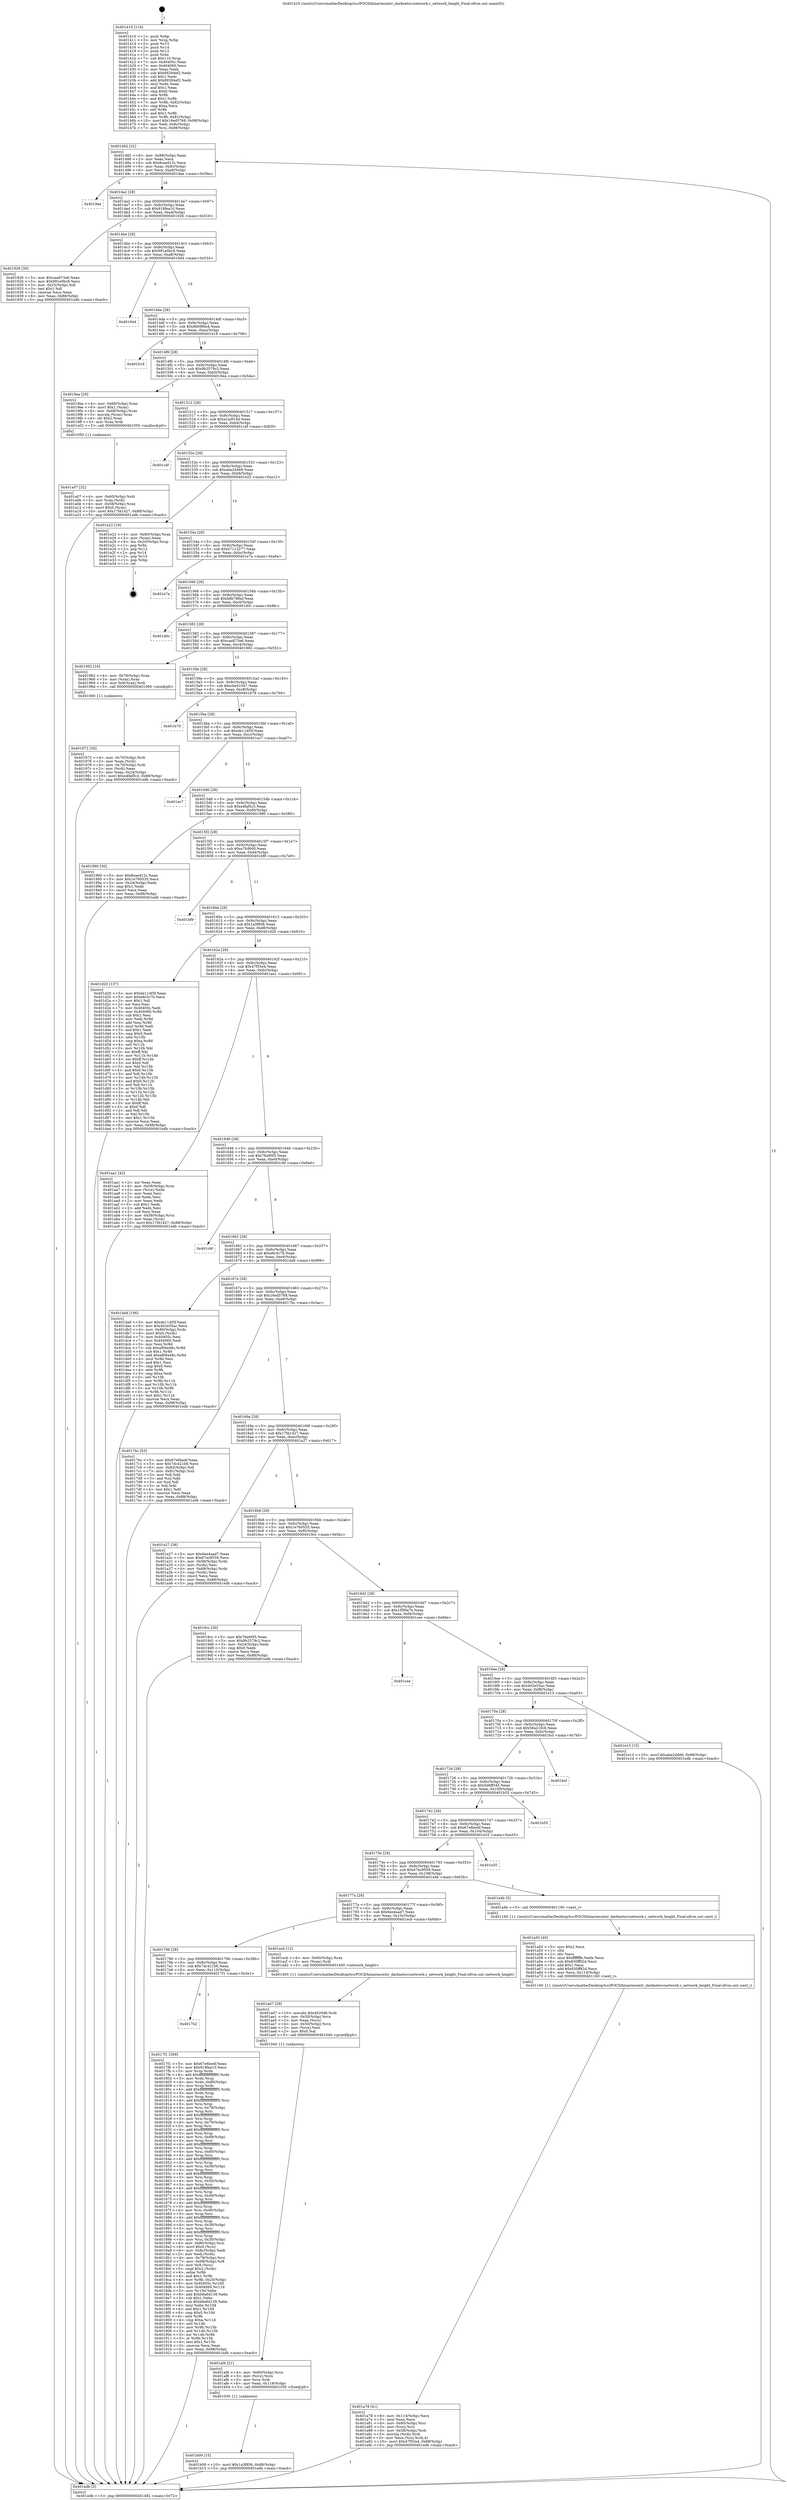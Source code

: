 digraph "0x401410" {
  label = "0x401410 (/mnt/c/Users/mathe/Desktop/tcc/POCII/binaries/extr_darknetsrcnetwork.c_network_height_Final-ollvm.out::main(0))"
  labelloc = "t"
  node[shape=record]

  Entry [label="",width=0.3,height=0.3,shape=circle,fillcolor=black,style=filled]
  "0x401482" [label="{
     0x401482 [32]\l
     | [instrs]\l
     &nbsp;&nbsp;0x401482 \<+6\>: mov -0x88(%rbp),%eax\l
     &nbsp;&nbsp;0x401488 \<+2\>: mov %eax,%ecx\l
     &nbsp;&nbsp;0x40148a \<+6\>: sub $0x8caed12c,%ecx\l
     &nbsp;&nbsp;0x401490 \<+6\>: mov %eax,-0x9c(%rbp)\l
     &nbsp;&nbsp;0x401496 \<+6\>: mov %ecx,-0xa0(%rbp)\l
     &nbsp;&nbsp;0x40149c \<+6\>: je 00000000004019ae \<main+0x59e\>\l
  }"]
  "0x4019ae" [label="{
     0x4019ae\l
  }", style=dashed]
  "0x4014a2" [label="{
     0x4014a2 [28]\l
     | [instrs]\l
     &nbsp;&nbsp;0x4014a2 \<+5\>: jmp 00000000004014a7 \<main+0x97\>\l
     &nbsp;&nbsp;0x4014a7 \<+6\>: mov -0x9c(%rbp),%eax\l
     &nbsp;&nbsp;0x4014ad \<+5\>: sub $0x918fea10,%eax\l
     &nbsp;&nbsp;0x4014b2 \<+6\>: mov %eax,-0xa4(%rbp)\l
     &nbsp;&nbsp;0x4014b8 \<+6\>: je 0000000000401926 \<main+0x516\>\l
  }"]
  Exit [label="",width=0.3,height=0.3,shape=circle,fillcolor=black,style=filled,peripheries=2]
  "0x401926" [label="{
     0x401926 [30]\l
     | [instrs]\l
     &nbsp;&nbsp;0x401926 \<+5\>: mov $0xcaa873e6,%eax\l
     &nbsp;&nbsp;0x40192b \<+5\>: mov $0x991e0bc9,%ecx\l
     &nbsp;&nbsp;0x401930 \<+3\>: mov -0x25(%rbp),%dl\l
     &nbsp;&nbsp;0x401933 \<+3\>: test $0x1,%dl\l
     &nbsp;&nbsp;0x401936 \<+3\>: cmovne %ecx,%eax\l
     &nbsp;&nbsp;0x401939 \<+6\>: mov %eax,-0x88(%rbp)\l
     &nbsp;&nbsp;0x40193f \<+5\>: jmp 0000000000401edb \<main+0xacb\>\l
  }"]
  "0x4014be" [label="{
     0x4014be [28]\l
     | [instrs]\l
     &nbsp;&nbsp;0x4014be \<+5\>: jmp 00000000004014c3 \<main+0xb3\>\l
     &nbsp;&nbsp;0x4014c3 \<+6\>: mov -0x9c(%rbp),%eax\l
     &nbsp;&nbsp;0x4014c9 \<+5\>: sub $0x991e0bc9,%eax\l
     &nbsp;&nbsp;0x4014ce \<+6\>: mov %eax,-0xa8(%rbp)\l
     &nbsp;&nbsp;0x4014d4 \<+6\>: je 0000000000401944 \<main+0x534\>\l
  }"]
  "0x401b09" [label="{
     0x401b09 [15]\l
     | [instrs]\l
     &nbsp;&nbsp;0x401b09 \<+10\>: movl $0x1a3f856,-0x88(%rbp)\l
     &nbsp;&nbsp;0x401b13 \<+5\>: jmp 0000000000401edb \<main+0xacb\>\l
  }"]
  "0x401944" [label="{
     0x401944\l
  }", style=dashed]
  "0x4014da" [label="{
     0x4014da [28]\l
     | [instrs]\l
     &nbsp;&nbsp;0x4014da \<+5\>: jmp 00000000004014df \<main+0xcf\>\l
     &nbsp;&nbsp;0x4014df \<+6\>: mov -0x9c(%rbp),%eax\l
     &nbsp;&nbsp;0x4014e5 \<+5\>: sub $0x9b09f6a4,%eax\l
     &nbsp;&nbsp;0x4014ea \<+6\>: mov %eax,-0xac(%rbp)\l
     &nbsp;&nbsp;0x4014f0 \<+6\>: je 0000000000401b18 \<main+0x708\>\l
  }"]
  "0x401af4" [label="{
     0x401af4 [21]\l
     | [instrs]\l
     &nbsp;&nbsp;0x401af4 \<+4\>: mov -0x60(%rbp),%rcx\l
     &nbsp;&nbsp;0x401af8 \<+3\>: mov (%rcx),%rcx\l
     &nbsp;&nbsp;0x401afb \<+3\>: mov %rcx,%rdi\l
     &nbsp;&nbsp;0x401afe \<+6\>: mov %eax,-0x118(%rbp)\l
     &nbsp;&nbsp;0x401b04 \<+5\>: call 0000000000401030 \<free@plt\>\l
     | [calls]\l
     &nbsp;&nbsp;0x401030 \{1\} (unknown)\l
  }"]
  "0x401b18" [label="{
     0x401b18\l
  }", style=dashed]
  "0x4014f6" [label="{
     0x4014f6 [28]\l
     | [instrs]\l
     &nbsp;&nbsp;0x4014f6 \<+5\>: jmp 00000000004014fb \<main+0xeb\>\l
     &nbsp;&nbsp;0x4014fb \<+6\>: mov -0x9c(%rbp),%eax\l
     &nbsp;&nbsp;0x401501 \<+5\>: sub $0x9b2579c2,%eax\l
     &nbsp;&nbsp;0x401506 \<+6\>: mov %eax,-0xb0(%rbp)\l
     &nbsp;&nbsp;0x40150c \<+6\>: je 00000000004019ea \<main+0x5da\>\l
  }"]
  "0x401ad7" [label="{
     0x401ad7 [29]\l
     | [instrs]\l
     &nbsp;&nbsp;0x401ad7 \<+10\>: movabs $0x4020d6,%rdi\l
     &nbsp;&nbsp;0x401ae1 \<+4\>: mov -0x50(%rbp),%rcx\l
     &nbsp;&nbsp;0x401ae5 \<+2\>: mov %eax,(%rcx)\l
     &nbsp;&nbsp;0x401ae7 \<+4\>: mov -0x50(%rbp),%rcx\l
     &nbsp;&nbsp;0x401aeb \<+2\>: mov (%rcx),%esi\l
     &nbsp;&nbsp;0x401aed \<+2\>: mov $0x0,%al\l
     &nbsp;&nbsp;0x401aef \<+5\>: call 0000000000401040 \<printf@plt\>\l
     | [calls]\l
     &nbsp;&nbsp;0x401040 \{1\} (unknown)\l
  }"]
  "0x4019ea" [label="{
     0x4019ea [29]\l
     | [instrs]\l
     &nbsp;&nbsp;0x4019ea \<+4\>: mov -0x68(%rbp),%rax\l
     &nbsp;&nbsp;0x4019ee \<+6\>: movl $0x1,(%rax)\l
     &nbsp;&nbsp;0x4019f4 \<+4\>: mov -0x68(%rbp),%rax\l
     &nbsp;&nbsp;0x4019f8 \<+3\>: movslq (%rax),%rax\l
     &nbsp;&nbsp;0x4019fb \<+4\>: shl $0x2,%rax\l
     &nbsp;&nbsp;0x4019ff \<+3\>: mov %rax,%rdi\l
     &nbsp;&nbsp;0x401a02 \<+5\>: call 0000000000401050 \<malloc@plt\>\l
     | [calls]\l
     &nbsp;&nbsp;0x401050 \{1\} (unknown)\l
  }"]
  "0x401512" [label="{
     0x401512 [28]\l
     | [instrs]\l
     &nbsp;&nbsp;0x401512 \<+5\>: jmp 0000000000401517 \<main+0x107\>\l
     &nbsp;&nbsp;0x401517 \<+6\>: mov -0x9c(%rbp),%eax\l
     &nbsp;&nbsp;0x40151d \<+5\>: sub $0xa1a3f14d,%eax\l
     &nbsp;&nbsp;0x401522 \<+6\>: mov %eax,-0xb4(%rbp)\l
     &nbsp;&nbsp;0x401528 \<+6\>: je 0000000000401c4f \<main+0x83f\>\l
  }"]
  "0x401a78" [label="{
     0x401a78 [41]\l
     | [instrs]\l
     &nbsp;&nbsp;0x401a78 \<+6\>: mov -0x114(%rbp),%ecx\l
     &nbsp;&nbsp;0x401a7e \<+3\>: imul %eax,%ecx\l
     &nbsp;&nbsp;0x401a81 \<+4\>: mov -0x60(%rbp),%rsi\l
     &nbsp;&nbsp;0x401a85 \<+3\>: mov (%rsi),%rsi\l
     &nbsp;&nbsp;0x401a88 \<+4\>: mov -0x58(%rbp),%rdi\l
     &nbsp;&nbsp;0x401a8c \<+3\>: movslq (%rdi),%rdi\l
     &nbsp;&nbsp;0x401a8f \<+3\>: mov %ecx,(%rsi,%rdi,4)\l
     &nbsp;&nbsp;0x401a92 \<+10\>: movl $0x47f55e4,-0x88(%rbp)\l
     &nbsp;&nbsp;0x401a9c \<+5\>: jmp 0000000000401edb \<main+0xacb\>\l
  }"]
  "0x401c4f" [label="{
     0x401c4f\l
  }", style=dashed]
  "0x40152e" [label="{
     0x40152e [28]\l
     | [instrs]\l
     &nbsp;&nbsp;0x40152e \<+5\>: jmp 0000000000401533 \<main+0x123\>\l
     &nbsp;&nbsp;0x401533 \<+6\>: mov -0x9c(%rbp),%eax\l
     &nbsp;&nbsp;0x401539 \<+5\>: sub $0xaba2d466,%eax\l
     &nbsp;&nbsp;0x40153e \<+6\>: mov %eax,-0xb8(%rbp)\l
     &nbsp;&nbsp;0x401544 \<+6\>: je 0000000000401e22 \<main+0xa12\>\l
  }"]
  "0x401a50" [label="{
     0x401a50 [40]\l
     | [instrs]\l
     &nbsp;&nbsp;0x401a50 \<+5\>: mov $0x2,%ecx\l
     &nbsp;&nbsp;0x401a55 \<+1\>: cltd\l
     &nbsp;&nbsp;0x401a56 \<+2\>: idiv %ecx\l
     &nbsp;&nbsp;0x401a58 \<+6\>: imul $0xfffffffe,%edx,%ecx\l
     &nbsp;&nbsp;0x401a5e \<+6\>: sub $0x830ff92d,%ecx\l
     &nbsp;&nbsp;0x401a64 \<+3\>: add $0x1,%ecx\l
     &nbsp;&nbsp;0x401a67 \<+6\>: add $0x830ff92d,%ecx\l
     &nbsp;&nbsp;0x401a6d \<+6\>: mov %ecx,-0x114(%rbp)\l
     &nbsp;&nbsp;0x401a73 \<+5\>: call 0000000000401160 \<next_i\>\l
     | [calls]\l
     &nbsp;&nbsp;0x401160 \{1\} (/mnt/c/Users/mathe/Desktop/tcc/POCII/binaries/extr_darknetsrcnetwork.c_network_height_Final-ollvm.out::next_i)\l
  }"]
  "0x401e22" [label="{
     0x401e22 [19]\l
     | [instrs]\l
     &nbsp;&nbsp;0x401e22 \<+4\>: mov -0x80(%rbp),%rax\l
     &nbsp;&nbsp;0x401e26 \<+2\>: mov (%rax),%eax\l
     &nbsp;&nbsp;0x401e28 \<+4\>: lea -0x20(%rbp),%rsp\l
     &nbsp;&nbsp;0x401e2c \<+1\>: pop %rbx\l
     &nbsp;&nbsp;0x401e2d \<+2\>: pop %r12\l
     &nbsp;&nbsp;0x401e2f \<+2\>: pop %r14\l
     &nbsp;&nbsp;0x401e31 \<+2\>: pop %r15\l
     &nbsp;&nbsp;0x401e33 \<+1\>: pop %rbp\l
     &nbsp;&nbsp;0x401e34 \<+1\>: ret\l
  }"]
  "0x40154a" [label="{
     0x40154a [28]\l
     | [instrs]\l
     &nbsp;&nbsp;0x40154a \<+5\>: jmp 000000000040154f \<main+0x13f\>\l
     &nbsp;&nbsp;0x40154f \<+6\>: mov -0x9c(%rbp),%eax\l
     &nbsp;&nbsp;0x401555 \<+5\>: sub $0xb7112277,%eax\l
     &nbsp;&nbsp;0x40155a \<+6\>: mov %eax,-0xbc(%rbp)\l
     &nbsp;&nbsp;0x401560 \<+6\>: je 0000000000401e7a \<main+0xa6a\>\l
  }"]
  "0x401a07" [label="{
     0x401a07 [32]\l
     | [instrs]\l
     &nbsp;&nbsp;0x401a07 \<+4\>: mov -0x60(%rbp),%rdi\l
     &nbsp;&nbsp;0x401a0b \<+3\>: mov %rax,(%rdi)\l
     &nbsp;&nbsp;0x401a0e \<+4\>: mov -0x58(%rbp),%rax\l
     &nbsp;&nbsp;0x401a12 \<+6\>: movl $0x0,(%rax)\l
     &nbsp;&nbsp;0x401a18 \<+10\>: movl $0x17fd1427,-0x88(%rbp)\l
     &nbsp;&nbsp;0x401a22 \<+5\>: jmp 0000000000401edb \<main+0xacb\>\l
  }"]
  "0x401e7a" [label="{
     0x401e7a\l
  }", style=dashed]
  "0x401566" [label="{
     0x401566 [28]\l
     | [instrs]\l
     &nbsp;&nbsp;0x401566 \<+5\>: jmp 000000000040156b \<main+0x15b\>\l
     &nbsp;&nbsp;0x40156b \<+6\>: mov -0x9c(%rbp),%eax\l
     &nbsp;&nbsp;0x401571 \<+5\>: sub $0xb8b786af,%eax\l
     &nbsp;&nbsp;0x401576 \<+6\>: mov %eax,-0xc0(%rbp)\l
     &nbsp;&nbsp;0x40157c \<+6\>: je 0000000000401d0c \<main+0x8fc\>\l
  }"]
  "0x401972" [label="{
     0x401972 [30]\l
     | [instrs]\l
     &nbsp;&nbsp;0x401972 \<+4\>: mov -0x70(%rbp),%rdi\l
     &nbsp;&nbsp;0x401976 \<+2\>: mov %eax,(%rdi)\l
     &nbsp;&nbsp;0x401978 \<+4\>: mov -0x70(%rbp),%rdi\l
     &nbsp;&nbsp;0x40197c \<+2\>: mov (%rdi),%eax\l
     &nbsp;&nbsp;0x40197e \<+3\>: mov %eax,-0x24(%rbp)\l
     &nbsp;&nbsp;0x401981 \<+10\>: movl $0xe4faf5c3,-0x88(%rbp)\l
     &nbsp;&nbsp;0x40198b \<+5\>: jmp 0000000000401edb \<main+0xacb\>\l
  }"]
  "0x401d0c" [label="{
     0x401d0c\l
  }", style=dashed]
  "0x401582" [label="{
     0x401582 [28]\l
     | [instrs]\l
     &nbsp;&nbsp;0x401582 \<+5\>: jmp 0000000000401587 \<main+0x177\>\l
     &nbsp;&nbsp;0x401587 \<+6\>: mov -0x9c(%rbp),%eax\l
     &nbsp;&nbsp;0x40158d \<+5\>: sub $0xcaa873e6,%eax\l
     &nbsp;&nbsp;0x401592 \<+6\>: mov %eax,-0xc4(%rbp)\l
     &nbsp;&nbsp;0x401598 \<+6\>: je 0000000000401962 \<main+0x552\>\l
  }"]
  "0x4017b2" [label="{
     0x4017b2\l
  }", style=dashed]
  "0x401962" [label="{
     0x401962 [16]\l
     | [instrs]\l
     &nbsp;&nbsp;0x401962 \<+4\>: mov -0x78(%rbp),%rax\l
     &nbsp;&nbsp;0x401966 \<+3\>: mov (%rax),%rax\l
     &nbsp;&nbsp;0x401969 \<+4\>: mov 0x8(%rax),%rdi\l
     &nbsp;&nbsp;0x40196d \<+5\>: call 0000000000401060 \<atoi@plt\>\l
     | [calls]\l
     &nbsp;&nbsp;0x401060 \{1\} (unknown)\l
  }"]
  "0x40159e" [label="{
     0x40159e [28]\l
     | [instrs]\l
     &nbsp;&nbsp;0x40159e \<+5\>: jmp 00000000004015a3 \<main+0x193\>\l
     &nbsp;&nbsp;0x4015a3 \<+6\>: mov -0x9c(%rbp),%eax\l
     &nbsp;&nbsp;0x4015a9 \<+5\>: sub $0xcbe51047,%eax\l
     &nbsp;&nbsp;0x4015ae \<+6\>: mov %eax,-0xc8(%rbp)\l
     &nbsp;&nbsp;0x4015b4 \<+6\>: je 0000000000401b79 \<main+0x769\>\l
  }"]
  "0x4017f1" [label="{
     0x4017f1 [309]\l
     | [instrs]\l
     &nbsp;&nbsp;0x4017f1 \<+5\>: mov $0x67e6be4f,%eax\l
     &nbsp;&nbsp;0x4017f6 \<+5\>: mov $0x918fea10,%ecx\l
     &nbsp;&nbsp;0x4017fb \<+3\>: mov %rsp,%rdx\l
     &nbsp;&nbsp;0x4017fe \<+4\>: add $0xfffffffffffffff0,%rdx\l
     &nbsp;&nbsp;0x401802 \<+3\>: mov %rdx,%rsp\l
     &nbsp;&nbsp;0x401805 \<+4\>: mov %rdx,-0x80(%rbp)\l
     &nbsp;&nbsp;0x401809 \<+3\>: mov %rsp,%rdx\l
     &nbsp;&nbsp;0x40180c \<+4\>: add $0xfffffffffffffff0,%rdx\l
     &nbsp;&nbsp;0x401810 \<+3\>: mov %rdx,%rsp\l
     &nbsp;&nbsp;0x401813 \<+3\>: mov %rsp,%rsi\l
     &nbsp;&nbsp;0x401816 \<+4\>: add $0xfffffffffffffff0,%rsi\l
     &nbsp;&nbsp;0x40181a \<+3\>: mov %rsi,%rsp\l
     &nbsp;&nbsp;0x40181d \<+4\>: mov %rsi,-0x78(%rbp)\l
     &nbsp;&nbsp;0x401821 \<+3\>: mov %rsp,%rsi\l
     &nbsp;&nbsp;0x401824 \<+4\>: add $0xfffffffffffffff0,%rsi\l
     &nbsp;&nbsp;0x401828 \<+3\>: mov %rsi,%rsp\l
     &nbsp;&nbsp;0x40182b \<+4\>: mov %rsi,-0x70(%rbp)\l
     &nbsp;&nbsp;0x40182f \<+3\>: mov %rsp,%rsi\l
     &nbsp;&nbsp;0x401832 \<+4\>: add $0xfffffffffffffff0,%rsi\l
     &nbsp;&nbsp;0x401836 \<+3\>: mov %rsi,%rsp\l
     &nbsp;&nbsp;0x401839 \<+4\>: mov %rsi,-0x68(%rbp)\l
     &nbsp;&nbsp;0x40183d \<+3\>: mov %rsp,%rsi\l
     &nbsp;&nbsp;0x401840 \<+4\>: add $0xfffffffffffffff0,%rsi\l
     &nbsp;&nbsp;0x401844 \<+3\>: mov %rsi,%rsp\l
     &nbsp;&nbsp;0x401847 \<+4\>: mov %rsi,-0x60(%rbp)\l
     &nbsp;&nbsp;0x40184b \<+3\>: mov %rsp,%rsi\l
     &nbsp;&nbsp;0x40184e \<+4\>: add $0xfffffffffffffff0,%rsi\l
     &nbsp;&nbsp;0x401852 \<+3\>: mov %rsi,%rsp\l
     &nbsp;&nbsp;0x401855 \<+4\>: mov %rsi,-0x58(%rbp)\l
     &nbsp;&nbsp;0x401859 \<+3\>: mov %rsp,%rsi\l
     &nbsp;&nbsp;0x40185c \<+4\>: add $0xfffffffffffffff0,%rsi\l
     &nbsp;&nbsp;0x401860 \<+3\>: mov %rsi,%rsp\l
     &nbsp;&nbsp;0x401863 \<+4\>: mov %rsi,-0x50(%rbp)\l
     &nbsp;&nbsp;0x401867 \<+3\>: mov %rsp,%rsi\l
     &nbsp;&nbsp;0x40186a \<+4\>: add $0xfffffffffffffff0,%rsi\l
     &nbsp;&nbsp;0x40186e \<+3\>: mov %rsi,%rsp\l
     &nbsp;&nbsp;0x401871 \<+4\>: mov %rsi,-0x48(%rbp)\l
     &nbsp;&nbsp;0x401875 \<+3\>: mov %rsp,%rsi\l
     &nbsp;&nbsp;0x401878 \<+4\>: add $0xfffffffffffffff0,%rsi\l
     &nbsp;&nbsp;0x40187c \<+3\>: mov %rsi,%rsp\l
     &nbsp;&nbsp;0x40187f \<+4\>: mov %rsi,-0x40(%rbp)\l
     &nbsp;&nbsp;0x401883 \<+3\>: mov %rsp,%rsi\l
     &nbsp;&nbsp;0x401886 \<+4\>: add $0xfffffffffffffff0,%rsi\l
     &nbsp;&nbsp;0x40188a \<+3\>: mov %rsi,%rsp\l
     &nbsp;&nbsp;0x40188d \<+4\>: mov %rsi,-0x38(%rbp)\l
     &nbsp;&nbsp;0x401891 \<+3\>: mov %rsp,%rsi\l
     &nbsp;&nbsp;0x401894 \<+4\>: add $0xfffffffffffffff0,%rsi\l
     &nbsp;&nbsp;0x401898 \<+3\>: mov %rsi,%rsp\l
     &nbsp;&nbsp;0x40189b \<+4\>: mov %rsi,-0x30(%rbp)\l
     &nbsp;&nbsp;0x40189f \<+4\>: mov -0x80(%rbp),%rsi\l
     &nbsp;&nbsp;0x4018a3 \<+6\>: movl $0x0,(%rsi)\l
     &nbsp;&nbsp;0x4018a9 \<+6\>: mov -0x8c(%rbp),%edi\l
     &nbsp;&nbsp;0x4018af \<+2\>: mov %edi,(%rdx)\l
     &nbsp;&nbsp;0x4018b1 \<+4\>: mov -0x78(%rbp),%rsi\l
     &nbsp;&nbsp;0x4018b5 \<+7\>: mov -0x98(%rbp),%r8\l
     &nbsp;&nbsp;0x4018bc \<+3\>: mov %r8,(%rsi)\l
     &nbsp;&nbsp;0x4018bf \<+3\>: cmpl $0x2,(%rdx)\l
     &nbsp;&nbsp;0x4018c2 \<+4\>: setne %r9b\l
     &nbsp;&nbsp;0x4018c6 \<+4\>: and $0x1,%r9b\l
     &nbsp;&nbsp;0x4018ca \<+4\>: mov %r9b,-0x25(%rbp)\l
     &nbsp;&nbsp;0x4018ce \<+8\>: mov 0x40405c,%r10d\l
     &nbsp;&nbsp;0x4018d6 \<+8\>: mov 0x404060,%r11d\l
     &nbsp;&nbsp;0x4018de \<+3\>: mov %r10d,%ebx\l
     &nbsp;&nbsp;0x4018e1 \<+6\>: add $0xb8a6d139,%ebx\l
     &nbsp;&nbsp;0x4018e7 \<+3\>: sub $0x1,%ebx\l
     &nbsp;&nbsp;0x4018ea \<+6\>: sub $0xb8a6d139,%ebx\l
     &nbsp;&nbsp;0x4018f0 \<+4\>: imul %ebx,%r10d\l
     &nbsp;&nbsp;0x4018f4 \<+4\>: and $0x1,%r10d\l
     &nbsp;&nbsp;0x4018f8 \<+4\>: cmp $0x0,%r10d\l
     &nbsp;&nbsp;0x4018fc \<+4\>: sete %r9b\l
     &nbsp;&nbsp;0x401900 \<+4\>: cmp $0xa,%r11d\l
     &nbsp;&nbsp;0x401904 \<+4\>: setl %r14b\l
     &nbsp;&nbsp;0x401908 \<+3\>: mov %r9b,%r15b\l
     &nbsp;&nbsp;0x40190b \<+3\>: and %r14b,%r15b\l
     &nbsp;&nbsp;0x40190e \<+3\>: xor %r14b,%r9b\l
     &nbsp;&nbsp;0x401911 \<+3\>: or %r9b,%r15b\l
     &nbsp;&nbsp;0x401914 \<+4\>: test $0x1,%r15b\l
     &nbsp;&nbsp;0x401918 \<+3\>: cmovne %ecx,%eax\l
     &nbsp;&nbsp;0x40191b \<+6\>: mov %eax,-0x88(%rbp)\l
     &nbsp;&nbsp;0x401921 \<+5\>: jmp 0000000000401edb \<main+0xacb\>\l
  }"]
  "0x401b79" [label="{
     0x401b79\l
  }", style=dashed]
  "0x4015ba" [label="{
     0x4015ba [28]\l
     | [instrs]\l
     &nbsp;&nbsp;0x4015ba \<+5\>: jmp 00000000004015bf \<main+0x1af\>\l
     &nbsp;&nbsp;0x4015bf \<+6\>: mov -0x9c(%rbp),%eax\l
     &nbsp;&nbsp;0x4015c5 \<+5\>: sub $0xde114f3f,%eax\l
     &nbsp;&nbsp;0x4015ca \<+6\>: mov %eax,-0xcc(%rbp)\l
     &nbsp;&nbsp;0x4015d0 \<+6\>: je 0000000000401ec7 \<main+0xab7\>\l
  }"]
  "0x401796" [label="{
     0x401796 [28]\l
     | [instrs]\l
     &nbsp;&nbsp;0x401796 \<+5\>: jmp 000000000040179b \<main+0x38b\>\l
     &nbsp;&nbsp;0x40179b \<+6\>: mov -0x9c(%rbp),%eax\l
     &nbsp;&nbsp;0x4017a1 \<+5\>: sub $0x7dc421b6,%eax\l
     &nbsp;&nbsp;0x4017a6 \<+6\>: mov %eax,-0x110(%rbp)\l
     &nbsp;&nbsp;0x4017ac \<+6\>: je 00000000004017f1 \<main+0x3e1\>\l
  }"]
  "0x401ec7" [label="{
     0x401ec7\l
  }", style=dashed]
  "0x4015d6" [label="{
     0x4015d6 [28]\l
     | [instrs]\l
     &nbsp;&nbsp;0x4015d6 \<+5\>: jmp 00000000004015db \<main+0x1cb\>\l
     &nbsp;&nbsp;0x4015db \<+6\>: mov -0x9c(%rbp),%eax\l
     &nbsp;&nbsp;0x4015e1 \<+5\>: sub $0xe4faf5c3,%eax\l
     &nbsp;&nbsp;0x4015e6 \<+6\>: mov %eax,-0xd0(%rbp)\l
     &nbsp;&nbsp;0x4015ec \<+6\>: je 0000000000401990 \<main+0x580\>\l
  }"]
  "0x401acb" [label="{
     0x401acb [12]\l
     | [instrs]\l
     &nbsp;&nbsp;0x401acb \<+4\>: mov -0x60(%rbp),%rax\l
     &nbsp;&nbsp;0x401acf \<+3\>: mov (%rax),%rdi\l
     &nbsp;&nbsp;0x401ad2 \<+5\>: call 0000000000401400 \<network_height\>\l
     | [calls]\l
     &nbsp;&nbsp;0x401400 \{1\} (/mnt/c/Users/mathe/Desktop/tcc/POCII/binaries/extr_darknetsrcnetwork.c_network_height_Final-ollvm.out::network_height)\l
  }"]
  "0x401990" [label="{
     0x401990 [30]\l
     | [instrs]\l
     &nbsp;&nbsp;0x401990 \<+5\>: mov $0x8caed12c,%eax\l
     &nbsp;&nbsp;0x401995 \<+5\>: mov $0x1e760535,%ecx\l
     &nbsp;&nbsp;0x40199a \<+3\>: mov -0x24(%rbp),%edx\l
     &nbsp;&nbsp;0x40199d \<+3\>: cmp $0x1,%edx\l
     &nbsp;&nbsp;0x4019a0 \<+3\>: cmovl %ecx,%eax\l
     &nbsp;&nbsp;0x4019a3 \<+6\>: mov %eax,-0x88(%rbp)\l
     &nbsp;&nbsp;0x4019a9 \<+5\>: jmp 0000000000401edb \<main+0xacb\>\l
  }"]
  "0x4015f2" [label="{
     0x4015f2 [28]\l
     | [instrs]\l
     &nbsp;&nbsp;0x4015f2 \<+5\>: jmp 00000000004015f7 \<main+0x1e7\>\l
     &nbsp;&nbsp;0x4015f7 \<+6\>: mov -0x9c(%rbp),%eax\l
     &nbsp;&nbsp;0x4015fd \<+5\>: sub $0xe7fcf600,%eax\l
     &nbsp;&nbsp;0x401602 \<+6\>: mov %eax,-0xd4(%rbp)\l
     &nbsp;&nbsp;0x401608 \<+6\>: je 0000000000401bf9 \<main+0x7e9\>\l
  }"]
  "0x40177a" [label="{
     0x40177a [28]\l
     | [instrs]\l
     &nbsp;&nbsp;0x40177a \<+5\>: jmp 000000000040177f \<main+0x36f\>\l
     &nbsp;&nbsp;0x40177f \<+6\>: mov -0x9c(%rbp),%eax\l
     &nbsp;&nbsp;0x401785 \<+5\>: sub $0x6ee4aad7,%eax\l
     &nbsp;&nbsp;0x40178a \<+6\>: mov %eax,-0x10c(%rbp)\l
     &nbsp;&nbsp;0x401790 \<+6\>: je 0000000000401acb \<main+0x6bb\>\l
  }"]
  "0x401bf9" [label="{
     0x401bf9\l
  }", style=dashed]
  "0x40160e" [label="{
     0x40160e [28]\l
     | [instrs]\l
     &nbsp;&nbsp;0x40160e \<+5\>: jmp 0000000000401613 \<main+0x203\>\l
     &nbsp;&nbsp;0x401613 \<+6\>: mov -0x9c(%rbp),%eax\l
     &nbsp;&nbsp;0x401619 \<+5\>: sub $0x1a3f856,%eax\l
     &nbsp;&nbsp;0x40161e \<+6\>: mov %eax,-0xd8(%rbp)\l
     &nbsp;&nbsp;0x401624 \<+6\>: je 0000000000401d20 \<main+0x910\>\l
  }"]
  "0x401a4b" [label="{
     0x401a4b [5]\l
     | [instrs]\l
     &nbsp;&nbsp;0x401a4b \<+5\>: call 0000000000401160 \<next_i\>\l
     | [calls]\l
     &nbsp;&nbsp;0x401160 \{1\} (/mnt/c/Users/mathe/Desktop/tcc/POCII/binaries/extr_darknetsrcnetwork.c_network_height_Final-ollvm.out::next_i)\l
  }"]
  "0x401d20" [label="{
     0x401d20 [137]\l
     | [instrs]\l
     &nbsp;&nbsp;0x401d20 \<+5\>: mov $0xde114f3f,%eax\l
     &nbsp;&nbsp;0x401d25 \<+5\>: mov $0xe6c5c7b,%ecx\l
     &nbsp;&nbsp;0x401d2a \<+2\>: mov $0x1,%dl\l
     &nbsp;&nbsp;0x401d2c \<+2\>: xor %esi,%esi\l
     &nbsp;&nbsp;0x401d2e \<+7\>: mov 0x40405c,%edi\l
     &nbsp;&nbsp;0x401d35 \<+8\>: mov 0x404060,%r8d\l
     &nbsp;&nbsp;0x401d3d \<+3\>: sub $0x1,%esi\l
     &nbsp;&nbsp;0x401d40 \<+3\>: mov %edi,%r9d\l
     &nbsp;&nbsp;0x401d43 \<+3\>: add %esi,%r9d\l
     &nbsp;&nbsp;0x401d46 \<+4\>: imul %r9d,%edi\l
     &nbsp;&nbsp;0x401d4a \<+3\>: and $0x1,%edi\l
     &nbsp;&nbsp;0x401d4d \<+3\>: cmp $0x0,%edi\l
     &nbsp;&nbsp;0x401d50 \<+4\>: sete %r10b\l
     &nbsp;&nbsp;0x401d54 \<+4\>: cmp $0xa,%r8d\l
     &nbsp;&nbsp;0x401d58 \<+4\>: setl %r11b\l
     &nbsp;&nbsp;0x401d5c \<+3\>: mov %r10b,%bl\l
     &nbsp;&nbsp;0x401d5f \<+3\>: xor $0xff,%bl\l
     &nbsp;&nbsp;0x401d62 \<+3\>: mov %r11b,%r14b\l
     &nbsp;&nbsp;0x401d65 \<+4\>: xor $0xff,%r14b\l
     &nbsp;&nbsp;0x401d69 \<+3\>: xor $0x0,%dl\l
     &nbsp;&nbsp;0x401d6c \<+3\>: mov %bl,%r15b\l
     &nbsp;&nbsp;0x401d6f \<+4\>: and $0x0,%r15b\l
     &nbsp;&nbsp;0x401d73 \<+3\>: and %dl,%r10b\l
     &nbsp;&nbsp;0x401d76 \<+3\>: mov %r14b,%r12b\l
     &nbsp;&nbsp;0x401d79 \<+4\>: and $0x0,%r12b\l
     &nbsp;&nbsp;0x401d7d \<+3\>: and %dl,%r11b\l
     &nbsp;&nbsp;0x401d80 \<+3\>: or %r10b,%r15b\l
     &nbsp;&nbsp;0x401d83 \<+3\>: or %r11b,%r12b\l
     &nbsp;&nbsp;0x401d86 \<+3\>: xor %r12b,%r15b\l
     &nbsp;&nbsp;0x401d89 \<+3\>: or %r14b,%bl\l
     &nbsp;&nbsp;0x401d8c \<+3\>: xor $0xff,%bl\l
     &nbsp;&nbsp;0x401d8f \<+3\>: or $0x0,%dl\l
     &nbsp;&nbsp;0x401d92 \<+2\>: and %dl,%bl\l
     &nbsp;&nbsp;0x401d94 \<+3\>: or %bl,%r15b\l
     &nbsp;&nbsp;0x401d97 \<+4\>: test $0x1,%r15b\l
     &nbsp;&nbsp;0x401d9b \<+3\>: cmovne %ecx,%eax\l
     &nbsp;&nbsp;0x401d9e \<+6\>: mov %eax,-0x88(%rbp)\l
     &nbsp;&nbsp;0x401da4 \<+5\>: jmp 0000000000401edb \<main+0xacb\>\l
  }"]
  "0x40162a" [label="{
     0x40162a [28]\l
     | [instrs]\l
     &nbsp;&nbsp;0x40162a \<+5\>: jmp 000000000040162f \<main+0x21f\>\l
     &nbsp;&nbsp;0x40162f \<+6\>: mov -0x9c(%rbp),%eax\l
     &nbsp;&nbsp;0x401635 \<+5\>: sub $0x47f55e4,%eax\l
     &nbsp;&nbsp;0x40163a \<+6\>: mov %eax,-0xdc(%rbp)\l
     &nbsp;&nbsp;0x401640 \<+6\>: je 0000000000401aa1 \<main+0x691\>\l
  }"]
  "0x40175e" [label="{
     0x40175e [28]\l
     | [instrs]\l
     &nbsp;&nbsp;0x40175e \<+5\>: jmp 0000000000401763 \<main+0x353\>\l
     &nbsp;&nbsp;0x401763 \<+6\>: mov -0x9c(%rbp),%eax\l
     &nbsp;&nbsp;0x401769 \<+5\>: sub $0x67ec9559,%eax\l
     &nbsp;&nbsp;0x40176e \<+6\>: mov %eax,-0x108(%rbp)\l
     &nbsp;&nbsp;0x401774 \<+6\>: je 0000000000401a4b \<main+0x63b\>\l
  }"]
  "0x401aa1" [label="{
     0x401aa1 [42]\l
     | [instrs]\l
     &nbsp;&nbsp;0x401aa1 \<+2\>: xor %eax,%eax\l
     &nbsp;&nbsp;0x401aa3 \<+4\>: mov -0x58(%rbp),%rcx\l
     &nbsp;&nbsp;0x401aa7 \<+2\>: mov (%rcx),%edx\l
     &nbsp;&nbsp;0x401aa9 \<+2\>: mov %eax,%esi\l
     &nbsp;&nbsp;0x401aab \<+2\>: sub %edx,%esi\l
     &nbsp;&nbsp;0x401aad \<+2\>: mov %eax,%edx\l
     &nbsp;&nbsp;0x401aaf \<+3\>: sub $0x1,%edx\l
     &nbsp;&nbsp;0x401ab2 \<+2\>: add %edx,%esi\l
     &nbsp;&nbsp;0x401ab4 \<+2\>: sub %esi,%eax\l
     &nbsp;&nbsp;0x401ab6 \<+4\>: mov -0x58(%rbp),%rcx\l
     &nbsp;&nbsp;0x401aba \<+2\>: mov %eax,(%rcx)\l
     &nbsp;&nbsp;0x401abc \<+10\>: movl $0x17fd1427,-0x88(%rbp)\l
     &nbsp;&nbsp;0x401ac6 \<+5\>: jmp 0000000000401edb \<main+0xacb\>\l
  }"]
  "0x401646" [label="{
     0x401646 [28]\l
     | [instrs]\l
     &nbsp;&nbsp;0x401646 \<+5\>: jmp 000000000040164b \<main+0x23b\>\l
     &nbsp;&nbsp;0x40164b \<+6\>: mov -0x9c(%rbp),%eax\l
     &nbsp;&nbsp;0x401651 \<+5\>: sub $0x76a90f3,%eax\l
     &nbsp;&nbsp;0x401656 \<+6\>: mov %eax,-0xe0(%rbp)\l
     &nbsp;&nbsp;0x40165c \<+6\>: je 0000000000401cfd \<main+0x8ed\>\l
  }"]
  "0x401e35" [label="{
     0x401e35\l
  }", style=dashed]
  "0x401cfd" [label="{
     0x401cfd\l
  }", style=dashed]
  "0x401662" [label="{
     0x401662 [28]\l
     | [instrs]\l
     &nbsp;&nbsp;0x401662 \<+5\>: jmp 0000000000401667 \<main+0x257\>\l
     &nbsp;&nbsp;0x401667 \<+6\>: mov -0x9c(%rbp),%eax\l
     &nbsp;&nbsp;0x40166d \<+5\>: sub $0xe6c5c7b,%eax\l
     &nbsp;&nbsp;0x401672 \<+6\>: mov %eax,-0xe4(%rbp)\l
     &nbsp;&nbsp;0x401678 \<+6\>: je 0000000000401da9 \<main+0x999\>\l
  }"]
  "0x401742" [label="{
     0x401742 [28]\l
     | [instrs]\l
     &nbsp;&nbsp;0x401742 \<+5\>: jmp 0000000000401747 \<main+0x337\>\l
     &nbsp;&nbsp;0x401747 \<+6\>: mov -0x9c(%rbp),%eax\l
     &nbsp;&nbsp;0x40174d \<+5\>: sub $0x67e6be4f,%eax\l
     &nbsp;&nbsp;0x401752 \<+6\>: mov %eax,-0x104(%rbp)\l
     &nbsp;&nbsp;0x401758 \<+6\>: je 0000000000401e35 \<main+0xa25\>\l
  }"]
  "0x401da9" [label="{
     0x401da9 [106]\l
     | [instrs]\l
     &nbsp;&nbsp;0x401da9 \<+5\>: mov $0xde114f3f,%eax\l
     &nbsp;&nbsp;0x401dae \<+5\>: mov $0x402e55ac,%ecx\l
     &nbsp;&nbsp;0x401db3 \<+4\>: mov -0x80(%rbp),%rdx\l
     &nbsp;&nbsp;0x401db7 \<+6\>: movl $0x0,(%rdx)\l
     &nbsp;&nbsp;0x401dbd \<+7\>: mov 0x40405c,%esi\l
     &nbsp;&nbsp;0x401dc4 \<+7\>: mov 0x404060,%edi\l
     &nbsp;&nbsp;0x401dcb \<+3\>: mov %esi,%r8d\l
     &nbsp;&nbsp;0x401dce \<+7\>: sub $0xaf06a48c,%r8d\l
     &nbsp;&nbsp;0x401dd5 \<+4\>: sub $0x1,%r8d\l
     &nbsp;&nbsp;0x401dd9 \<+7\>: add $0xaf06a48c,%r8d\l
     &nbsp;&nbsp;0x401de0 \<+4\>: imul %r8d,%esi\l
     &nbsp;&nbsp;0x401de4 \<+3\>: and $0x1,%esi\l
     &nbsp;&nbsp;0x401de7 \<+3\>: cmp $0x0,%esi\l
     &nbsp;&nbsp;0x401dea \<+4\>: sete %r9b\l
     &nbsp;&nbsp;0x401dee \<+3\>: cmp $0xa,%edi\l
     &nbsp;&nbsp;0x401df1 \<+4\>: setl %r10b\l
     &nbsp;&nbsp;0x401df5 \<+3\>: mov %r9b,%r11b\l
     &nbsp;&nbsp;0x401df8 \<+3\>: and %r10b,%r11b\l
     &nbsp;&nbsp;0x401dfb \<+3\>: xor %r10b,%r9b\l
     &nbsp;&nbsp;0x401dfe \<+3\>: or %r9b,%r11b\l
     &nbsp;&nbsp;0x401e01 \<+4\>: test $0x1,%r11b\l
     &nbsp;&nbsp;0x401e05 \<+3\>: cmovne %ecx,%eax\l
     &nbsp;&nbsp;0x401e08 \<+6\>: mov %eax,-0x88(%rbp)\l
     &nbsp;&nbsp;0x401e0e \<+5\>: jmp 0000000000401edb \<main+0xacb\>\l
  }"]
  "0x40167e" [label="{
     0x40167e [28]\l
     | [instrs]\l
     &nbsp;&nbsp;0x40167e \<+5\>: jmp 0000000000401683 \<main+0x273\>\l
     &nbsp;&nbsp;0x401683 \<+6\>: mov -0x9c(%rbp),%eax\l
     &nbsp;&nbsp;0x401689 \<+5\>: sub $0x16ed5768,%eax\l
     &nbsp;&nbsp;0x40168e \<+6\>: mov %eax,-0xe8(%rbp)\l
     &nbsp;&nbsp;0x401694 \<+6\>: je 00000000004017bc \<main+0x3ac\>\l
  }"]
  "0x401b55" [label="{
     0x401b55\l
  }", style=dashed]
  "0x4017bc" [label="{
     0x4017bc [53]\l
     | [instrs]\l
     &nbsp;&nbsp;0x4017bc \<+5\>: mov $0x67e6be4f,%eax\l
     &nbsp;&nbsp;0x4017c1 \<+5\>: mov $0x7dc421b6,%ecx\l
     &nbsp;&nbsp;0x4017c6 \<+6\>: mov -0x82(%rbp),%dl\l
     &nbsp;&nbsp;0x4017cc \<+7\>: mov -0x81(%rbp),%sil\l
     &nbsp;&nbsp;0x4017d3 \<+3\>: mov %dl,%dil\l
     &nbsp;&nbsp;0x4017d6 \<+3\>: and %sil,%dil\l
     &nbsp;&nbsp;0x4017d9 \<+3\>: xor %sil,%dl\l
     &nbsp;&nbsp;0x4017dc \<+3\>: or %dl,%dil\l
     &nbsp;&nbsp;0x4017df \<+4\>: test $0x1,%dil\l
     &nbsp;&nbsp;0x4017e3 \<+3\>: cmovne %ecx,%eax\l
     &nbsp;&nbsp;0x4017e6 \<+6\>: mov %eax,-0x88(%rbp)\l
     &nbsp;&nbsp;0x4017ec \<+5\>: jmp 0000000000401edb \<main+0xacb\>\l
  }"]
  "0x40169a" [label="{
     0x40169a [28]\l
     | [instrs]\l
     &nbsp;&nbsp;0x40169a \<+5\>: jmp 000000000040169f \<main+0x28f\>\l
     &nbsp;&nbsp;0x40169f \<+6\>: mov -0x9c(%rbp),%eax\l
     &nbsp;&nbsp;0x4016a5 \<+5\>: sub $0x17fd1427,%eax\l
     &nbsp;&nbsp;0x4016aa \<+6\>: mov %eax,-0xec(%rbp)\l
     &nbsp;&nbsp;0x4016b0 \<+6\>: je 0000000000401a27 \<main+0x617\>\l
  }"]
  "0x401edb" [label="{
     0x401edb [5]\l
     | [instrs]\l
     &nbsp;&nbsp;0x401edb \<+5\>: jmp 0000000000401482 \<main+0x72\>\l
  }"]
  "0x401410" [label="{
     0x401410 [114]\l
     | [instrs]\l
     &nbsp;&nbsp;0x401410 \<+1\>: push %rbp\l
     &nbsp;&nbsp;0x401411 \<+3\>: mov %rsp,%rbp\l
     &nbsp;&nbsp;0x401414 \<+2\>: push %r15\l
     &nbsp;&nbsp;0x401416 \<+2\>: push %r14\l
     &nbsp;&nbsp;0x401418 \<+2\>: push %r12\l
     &nbsp;&nbsp;0x40141a \<+1\>: push %rbx\l
     &nbsp;&nbsp;0x40141b \<+7\>: sub $0x110,%rsp\l
     &nbsp;&nbsp;0x401422 \<+7\>: mov 0x40405c,%eax\l
     &nbsp;&nbsp;0x401429 \<+7\>: mov 0x404060,%ecx\l
     &nbsp;&nbsp;0x401430 \<+2\>: mov %eax,%edx\l
     &nbsp;&nbsp;0x401432 \<+6\>: sub $0x89284ef2,%edx\l
     &nbsp;&nbsp;0x401438 \<+3\>: sub $0x1,%edx\l
     &nbsp;&nbsp;0x40143b \<+6\>: add $0x89284ef2,%edx\l
     &nbsp;&nbsp;0x401441 \<+3\>: imul %edx,%eax\l
     &nbsp;&nbsp;0x401444 \<+3\>: and $0x1,%eax\l
     &nbsp;&nbsp;0x401447 \<+3\>: cmp $0x0,%eax\l
     &nbsp;&nbsp;0x40144a \<+4\>: sete %r8b\l
     &nbsp;&nbsp;0x40144e \<+4\>: and $0x1,%r8b\l
     &nbsp;&nbsp;0x401452 \<+7\>: mov %r8b,-0x82(%rbp)\l
     &nbsp;&nbsp;0x401459 \<+3\>: cmp $0xa,%ecx\l
     &nbsp;&nbsp;0x40145c \<+4\>: setl %r8b\l
     &nbsp;&nbsp;0x401460 \<+4\>: and $0x1,%r8b\l
     &nbsp;&nbsp;0x401464 \<+7\>: mov %r8b,-0x81(%rbp)\l
     &nbsp;&nbsp;0x40146b \<+10\>: movl $0x16ed5768,-0x88(%rbp)\l
     &nbsp;&nbsp;0x401475 \<+6\>: mov %edi,-0x8c(%rbp)\l
     &nbsp;&nbsp;0x40147b \<+7\>: mov %rsi,-0x98(%rbp)\l
  }"]
  "0x401726" [label="{
     0x401726 [28]\l
     | [instrs]\l
     &nbsp;&nbsp;0x401726 \<+5\>: jmp 000000000040172b \<main+0x31b\>\l
     &nbsp;&nbsp;0x40172b \<+6\>: mov -0x9c(%rbp),%eax\l
     &nbsp;&nbsp;0x401731 \<+5\>: sub $0x5d6ff345,%eax\l
     &nbsp;&nbsp;0x401736 \<+6\>: mov %eax,-0x100(%rbp)\l
     &nbsp;&nbsp;0x40173c \<+6\>: je 0000000000401b55 \<main+0x745\>\l
  }"]
  "0x401a27" [label="{
     0x401a27 [36]\l
     | [instrs]\l
     &nbsp;&nbsp;0x401a27 \<+5\>: mov $0x6ee4aad7,%eax\l
     &nbsp;&nbsp;0x401a2c \<+5\>: mov $0x67ec9559,%ecx\l
     &nbsp;&nbsp;0x401a31 \<+4\>: mov -0x58(%rbp),%rdx\l
     &nbsp;&nbsp;0x401a35 \<+2\>: mov (%rdx),%esi\l
     &nbsp;&nbsp;0x401a37 \<+4\>: mov -0x68(%rbp),%rdx\l
     &nbsp;&nbsp;0x401a3b \<+2\>: cmp (%rdx),%esi\l
     &nbsp;&nbsp;0x401a3d \<+3\>: cmovl %ecx,%eax\l
     &nbsp;&nbsp;0x401a40 \<+6\>: mov %eax,-0x88(%rbp)\l
     &nbsp;&nbsp;0x401a46 \<+5\>: jmp 0000000000401edb \<main+0xacb\>\l
  }"]
  "0x4016b6" [label="{
     0x4016b6 [28]\l
     | [instrs]\l
     &nbsp;&nbsp;0x4016b6 \<+5\>: jmp 00000000004016bb \<main+0x2ab\>\l
     &nbsp;&nbsp;0x4016bb \<+6\>: mov -0x9c(%rbp),%eax\l
     &nbsp;&nbsp;0x4016c1 \<+5\>: sub $0x1e760535,%eax\l
     &nbsp;&nbsp;0x4016c6 \<+6\>: mov %eax,-0xf0(%rbp)\l
     &nbsp;&nbsp;0x4016cc \<+6\>: je 00000000004019cc \<main+0x5bc\>\l
  }"]
  "0x401bcf" [label="{
     0x401bcf\l
  }", style=dashed]
  "0x4019cc" [label="{
     0x4019cc [30]\l
     | [instrs]\l
     &nbsp;&nbsp;0x4019cc \<+5\>: mov $0x76a90f3,%eax\l
     &nbsp;&nbsp;0x4019d1 \<+5\>: mov $0x9b2579c2,%ecx\l
     &nbsp;&nbsp;0x4019d6 \<+3\>: mov -0x24(%rbp),%edx\l
     &nbsp;&nbsp;0x4019d9 \<+3\>: cmp $0x0,%edx\l
     &nbsp;&nbsp;0x4019dc \<+3\>: cmove %ecx,%eax\l
     &nbsp;&nbsp;0x4019df \<+6\>: mov %eax,-0x88(%rbp)\l
     &nbsp;&nbsp;0x4019e5 \<+5\>: jmp 0000000000401edb \<main+0xacb\>\l
  }"]
  "0x4016d2" [label="{
     0x4016d2 [28]\l
     | [instrs]\l
     &nbsp;&nbsp;0x4016d2 \<+5\>: jmp 00000000004016d7 \<main+0x2c7\>\l
     &nbsp;&nbsp;0x4016d7 \<+6\>: mov -0x9c(%rbp),%eax\l
     &nbsp;&nbsp;0x4016dd \<+5\>: sub $0x1f5f0a7e,%eax\l
     &nbsp;&nbsp;0x4016e2 \<+6\>: mov %eax,-0xf4(%rbp)\l
     &nbsp;&nbsp;0x4016e8 \<+6\>: je 0000000000401cee \<main+0x8de\>\l
  }"]
  "0x40170a" [label="{
     0x40170a [28]\l
     | [instrs]\l
     &nbsp;&nbsp;0x40170a \<+5\>: jmp 000000000040170f \<main+0x2ff\>\l
     &nbsp;&nbsp;0x40170f \<+6\>: mov -0x9c(%rbp),%eax\l
     &nbsp;&nbsp;0x401715 \<+5\>: sub $0x56a210c6,%eax\l
     &nbsp;&nbsp;0x40171a \<+6\>: mov %eax,-0xfc(%rbp)\l
     &nbsp;&nbsp;0x401720 \<+6\>: je 0000000000401bcf \<main+0x7bf\>\l
  }"]
  "0x401cee" [label="{
     0x401cee\l
  }", style=dashed]
  "0x4016ee" [label="{
     0x4016ee [28]\l
     | [instrs]\l
     &nbsp;&nbsp;0x4016ee \<+5\>: jmp 00000000004016f3 \<main+0x2e3\>\l
     &nbsp;&nbsp;0x4016f3 \<+6\>: mov -0x9c(%rbp),%eax\l
     &nbsp;&nbsp;0x4016f9 \<+5\>: sub $0x402e55ac,%eax\l
     &nbsp;&nbsp;0x4016fe \<+6\>: mov %eax,-0xf8(%rbp)\l
     &nbsp;&nbsp;0x401704 \<+6\>: je 0000000000401e13 \<main+0xa03\>\l
  }"]
  "0x401e13" [label="{
     0x401e13 [15]\l
     | [instrs]\l
     &nbsp;&nbsp;0x401e13 \<+10\>: movl $0xaba2d466,-0x88(%rbp)\l
     &nbsp;&nbsp;0x401e1d \<+5\>: jmp 0000000000401edb \<main+0xacb\>\l
  }"]
  Entry -> "0x401410" [label=" 1"]
  "0x401482" -> "0x4019ae" [label=" 0"]
  "0x401482" -> "0x4014a2" [label=" 16"]
  "0x401e22" -> Exit [label=" 1"]
  "0x4014a2" -> "0x401926" [label=" 1"]
  "0x4014a2" -> "0x4014be" [label=" 15"]
  "0x401e13" -> "0x401edb" [label=" 1"]
  "0x4014be" -> "0x401944" [label=" 0"]
  "0x4014be" -> "0x4014da" [label=" 15"]
  "0x401da9" -> "0x401edb" [label=" 1"]
  "0x4014da" -> "0x401b18" [label=" 0"]
  "0x4014da" -> "0x4014f6" [label=" 15"]
  "0x401d20" -> "0x401edb" [label=" 1"]
  "0x4014f6" -> "0x4019ea" [label=" 1"]
  "0x4014f6" -> "0x401512" [label=" 14"]
  "0x401b09" -> "0x401edb" [label=" 1"]
  "0x401512" -> "0x401c4f" [label=" 0"]
  "0x401512" -> "0x40152e" [label=" 14"]
  "0x401af4" -> "0x401b09" [label=" 1"]
  "0x40152e" -> "0x401e22" [label=" 1"]
  "0x40152e" -> "0x40154a" [label=" 13"]
  "0x401ad7" -> "0x401af4" [label=" 1"]
  "0x40154a" -> "0x401e7a" [label=" 0"]
  "0x40154a" -> "0x401566" [label=" 13"]
  "0x401acb" -> "0x401ad7" [label=" 1"]
  "0x401566" -> "0x401d0c" [label=" 0"]
  "0x401566" -> "0x401582" [label=" 13"]
  "0x401aa1" -> "0x401edb" [label=" 1"]
  "0x401582" -> "0x401962" [label=" 1"]
  "0x401582" -> "0x40159e" [label=" 12"]
  "0x401a50" -> "0x401a78" [label=" 1"]
  "0x40159e" -> "0x401b79" [label=" 0"]
  "0x40159e" -> "0x4015ba" [label=" 12"]
  "0x401a4b" -> "0x401a50" [label=" 1"]
  "0x4015ba" -> "0x401ec7" [label=" 0"]
  "0x4015ba" -> "0x4015d6" [label=" 12"]
  "0x401a07" -> "0x401edb" [label=" 1"]
  "0x4015d6" -> "0x401990" [label=" 1"]
  "0x4015d6" -> "0x4015f2" [label=" 11"]
  "0x4019ea" -> "0x401a07" [label=" 1"]
  "0x4015f2" -> "0x401bf9" [label=" 0"]
  "0x4015f2" -> "0x40160e" [label=" 11"]
  "0x401990" -> "0x401edb" [label=" 1"]
  "0x40160e" -> "0x401d20" [label=" 1"]
  "0x40160e" -> "0x40162a" [label=" 10"]
  "0x401972" -> "0x401edb" [label=" 1"]
  "0x40162a" -> "0x401aa1" [label=" 1"]
  "0x40162a" -> "0x401646" [label=" 9"]
  "0x401926" -> "0x401edb" [label=" 1"]
  "0x401646" -> "0x401cfd" [label=" 0"]
  "0x401646" -> "0x401662" [label=" 9"]
  "0x4017f1" -> "0x401edb" [label=" 1"]
  "0x401662" -> "0x401da9" [label=" 1"]
  "0x401662" -> "0x40167e" [label=" 8"]
  "0x401796" -> "0x4017b2" [label=" 0"]
  "0x40167e" -> "0x4017bc" [label=" 1"]
  "0x40167e" -> "0x40169a" [label=" 7"]
  "0x4017bc" -> "0x401edb" [label=" 1"]
  "0x401410" -> "0x401482" [label=" 1"]
  "0x401edb" -> "0x401482" [label=" 15"]
  "0x401796" -> "0x4017f1" [label=" 1"]
  "0x40169a" -> "0x401a27" [label=" 2"]
  "0x40169a" -> "0x4016b6" [label=" 5"]
  "0x40177a" -> "0x401796" [label=" 1"]
  "0x4016b6" -> "0x4019cc" [label=" 1"]
  "0x4016b6" -> "0x4016d2" [label=" 4"]
  "0x40177a" -> "0x401acb" [label=" 1"]
  "0x4016d2" -> "0x401cee" [label=" 0"]
  "0x4016d2" -> "0x4016ee" [label=" 4"]
  "0x40175e" -> "0x40177a" [label=" 2"]
  "0x4016ee" -> "0x401e13" [label=" 1"]
  "0x4016ee" -> "0x40170a" [label=" 3"]
  "0x4019cc" -> "0x401edb" [label=" 1"]
  "0x40170a" -> "0x401bcf" [label=" 0"]
  "0x40170a" -> "0x401726" [label=" 3"]
  "0x401a27" -> "0x401edb" [label=" 2"]
  "0x401726" -> "0x401b55" [label=" 0"]
  "0x401726" -> "0x401742" [label=" 3"]
  "0x401a78" -> "0x401edb" [label=" 1"]
  "0x401742" -> "0x401e35" [label=" 0"]
  "0x401742" -> "0x40175e" [label=" 3"]
  "0x401962" -> "0x401972" [label=" 1"]
  "0x40175e" -> "0x401a4b" [label=" 1"]
}
